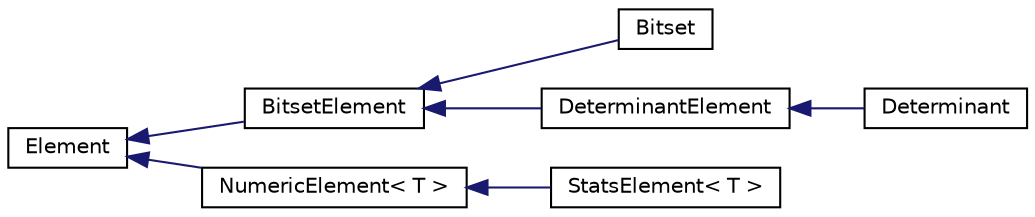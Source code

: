 digraph "Graphical Class Hierarchy"
{
  edge [fontname="Helvetica",fontsize="10",labelfontname="Helvetica",labelfontsize="10"];
  node [fontname="Helvetica",fontsize="10",shape=record];
  rankdir="LR";
  Node1 [label="Element",height=0.2,width=0.4,color="black", fillcolor="white", style="filled",URL="$classElement.html"];
  Node1 -> Node2 [dir="back",color="midnightblue",fontsize="10",style="solid",fontname="Helvetica"];
  Node2 [label="BitsetElement",height=0.2,width=0.4,color="black", fillcolor="white", style="filled",URL="$classBitsetElement.html"];
  Node2 -> Node3 [dir="back",color="midnightblue",fontsize="10",style="solid",fontname="Helvetica"];
  Node3 [label="Bitset",height=0.2,width=0.4,color="black", fillcolor="white", style="filled",URL="$classBitset.html"];
  Node2 -> Node4 [dir="back",color="midnightblue",fontsize="10",style="solid",fontname="Helvetica"];
  Node4 [label="DeterminantElement",height=0.2,width=0.4,color="black", fillcolor="white", style="filled",URL="$classDeterminantElement.html"];
  Node4 -> Node5 [dir="back",color="midnightblue",fontsize="10",style="solid",fontname="Helvetica"];
  Node5 [label="Determinant",height=0.2,width=0.4,color="black", fillcolor="white", style="filled",URL="$classDeterminant.html"];
  Node1 -> Node6 [dir="back",color="midnightblue",fontsize="10",style="solid",fontname="Helvetica"];
  Node6 [label="NumericElement\< T \>",height=0.2,width=0.4,color="black", fillcolor="white", style="filled",URL="$classNumericElement.html"];
  Node6 -> Node7 [dir="back",color="midnightblue",fontsize="10",style="solid",fontname="Helvetica"];
  Node7 [label="StatsElement\< T \>",height=0.2,width=0.4,color="black", fillcolor="white", style="filled",URL="$classStatsElement.html"];
}
